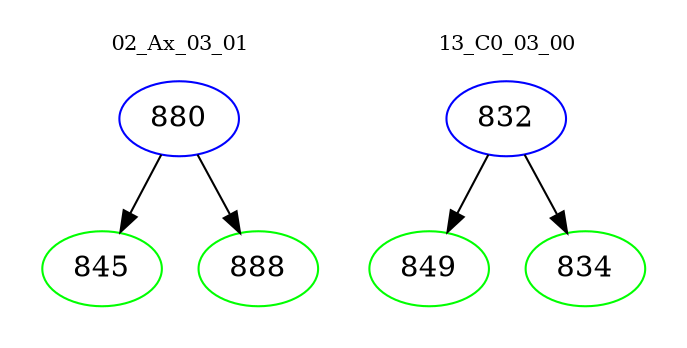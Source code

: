 digraph{
subgraph cluster_0 {
color = white
label = "02_Ax_03_01";
fontsize=10;
T0_880 [label="880", color="blue"]
T0_880 -> T0_845 [color="black"]
T0_845 [label="845", color="green"]
T0_880 -> T0_888 [color="black"]
T0_888 [label="888", color="green"]
}
subgraph cluster_1 {
color = white
label = "13_C0_03_00";
fontsize=10;
T1_832 [label="832", color="blue"]
T1_832 -> T1_849 [color="black"]
T1_849 [label="849", color="green"]
T1_832 -> T1_834 [color="black"]
T1_834 [label="834", color="green"]
}
}
